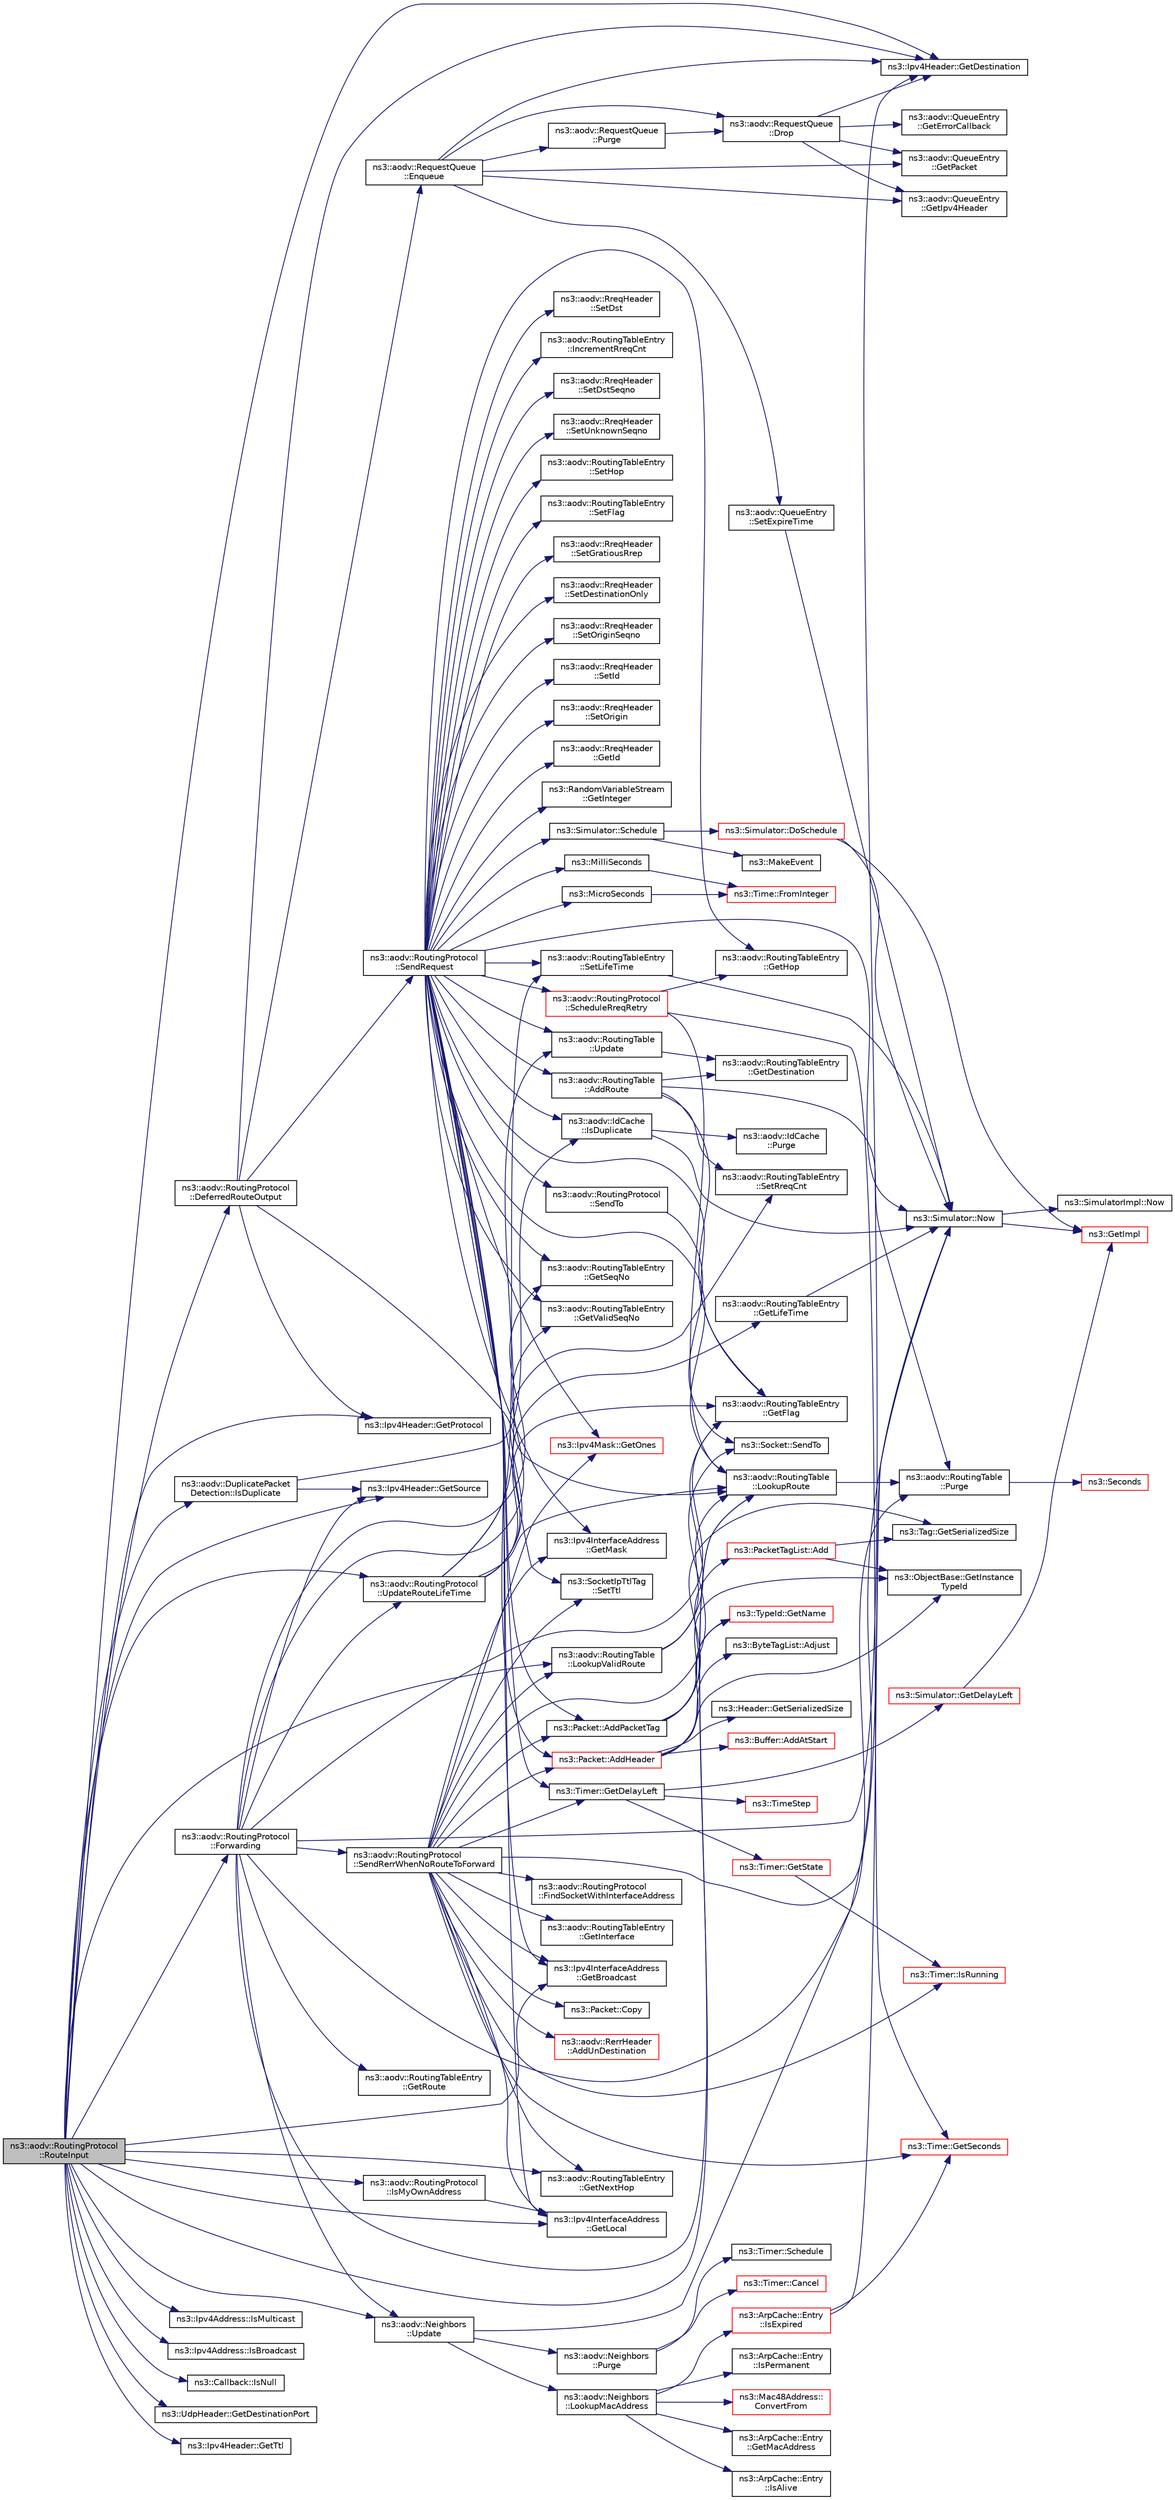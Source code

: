 digraph "ns3::aodv::RoutingProtocol::RouteInput"
{
  edge [fontname="Helvetica",fontsize="10",labelfontname="Helvetica",labelfontsize="10"];
  node [fontname="Helvetica",fontsize="10",shape=record];
  rankdir="LR";
  Node1 [label="ns3::aodv::RoutingProtocol\l::RouteInput",height=0.2,width=0.4,color="black", fillcolor="grey75", style="filled", fontcolor="black"];
  Node1 -> Node2 [color="midnightblue",fontsize="10",style="solid"];
  Node2 [label="ns3::Ipv4Header::GetDestination",height=0.2,width=0.4,color="black", fillcolor="white", style="filled",URL="$d9/df1/classns3_1_1Ipv4Header.html#a6723c42237bab47f74dd3a0123a9c6d1"];
  Node1 -> Node3 [color="midnightblue",fontsize="10",style="solid"];
  Node3 [label="ns3::Ipv4Header::GetSource",height=0.2,width=0.4,color="black", fillcolor="white", style="filled",URL="$d9/df1/classns3_1_1Ipv4Header.html#a350174921bb065f8f0e580d8b1dd4433"];
  Node1 -> Node4 [color="midnightblue",fontsize="10",style="solid"];
  Node4 [label="ns3::aodv::RoutingProtocol\l::DeferredRouteOutput",height=0.2,width=0.4,color="black", fillcolor="white", style="filled",URL="$db/dd0/classns3_1_1aodv_1_1RoutingProtocol.html#a3e53873fd2f4dad41aeba24b9a16ce48",tooltip="Queue packet and send route request. "];
  Node4 -> Node5 [color="midnightblue",fontsize="10",style="solid"];
  Node5 [label="ns3::aodv::RequestQueue\l::Enqueue",height=0.2,width=0.4,color="black", fillcolor="white", style="filled",URL="$d9/dc0/classns3_1_1aodv_1_1RequestQueue.html#ac48ac1f8e19e35f239176e1f3ff038ec",tooltip="Push entry in queue, if there is no entry with the same packet and destination address in queue..."];
  Node5 -> Node6 [color="midnightblue",fontsize="10",style="solid"];
  Node6 [label="ns3::aodv::RequestQueue\l::Purge",height=0.2,width=0.4,color="black", fillcolor="white", style="filled",URL="$d9/dc0/classns3_1_1aodv_1_1RequestQueue.html#a6ed74cff072d572de14a87a5aaef2831",tooltip="Remove all expired entries. "];
  Node6 -> Node7 [color="midnightblue",fontsize="10",style="solid"];
  Node7 [label="ns3::aodv::RequestQueue\l::Drop",height=0.2,width=0.4,color="black", fillcolor="white", style="filled",URL="$d9/dc0/classns3_1_1aodv_1_1RequestQueue.html#af39cbe0d1f9ed4cbe14355b6a3b594e6",tooltip="Notify that packet is dropped from queue by timeout. "];
  Node7 -> Node8 [color="midnightblue",fontsize="10",style="solid"];
  Node8 [label="ns3::aodv::QueueEntry\l::GetPacket",height=0.2,width=0.4,color="black", fillcolor="white", style="filled",URL="$df/da1/classns3_1_1aodv_1_1QueueEntry.html#a2c36e5c3017c7fba3c695e08fd681497"];
  Node7 -> Node9 [color="midnightblue",fontsize="10",style="solid"];
  Node9 [label="ns3::aodv::QueueEntry\l::GetIpv4Header",height=0.2,width=0.4,color="black", fillcolor="white", style="filled",URL="$df/da1/classns3_1_1aodv_1_1QueueEntry.html#a0ec60aa6b1d7c7835bafc664da7efb12"];
  Node7 -> Node2 [color="midnightblue",fontsize="10",style="solid"];
  Node7 -> Node10 [color="midnightblue",fontsize="10",style="solid"];
  Node10 [label="ns3::aodv::QueueEntry\l::GetErrorCallback",height=0.2,width=0.4,color="black", fillcolor="white", style="filled",URL="$df/da1/classns3_1_1aodv_1_1QueueEntry.html#a2ec684a0c90d33969d549a52cd434e59"];
  Node5 -> Node8 [color="midnightblue",fontsize="10",style="solid"];
  Node5 -> Node9 [color="midnightblue",fontsize="10",style="solid"];
  Node5 -> Node2 [color="midnightblue",fontsize="10",style="solid"];
  Node5 -> Node11 [color="midnightblue",fontsize="10",style="solid"];
  Node11 [label="ns3::aodv::QueueEntry\l::SetExpireTime",height=0.2,width=0.4,color="black", fillcolor="white", style="filled",URL="$df/da1/classns3_1_1aodv_1_1QueueEntry.html#aa1837744c201bb1c76532ac6b8c916e8"];
  Node11 -> Node12 [color="midnightblue",fontsize="10",style="solid"];
  Node12 [label="ns3::Simulator::Now",height=0.2,width=0.4,color="black", fillcolor="white", style="filled",URL="$d7/deb/classns3_1_1Simulator.html#ac3178fa975b419f7875e7105be122800"];
  Node12 -> Node13 [color="midnightblue",fontsize="10",style="solid"];
  Node13 [label="ns3::GetImpl",height=0.2,width=0.4,color="red", fillcolor="white", style="filled",URL="$d4/d8b/group__simulator.html#ga42eb4eddad41528d4d99794a3dae3fd0",tooltip="Get the SimulatorImpl singleton. "];
  Node12 -> Node14 [color="midnightblue",fontsize="10",style="solid"];
  Node14 [label="ns3::SimulatorImpl::Now",height=0.2,width=0.4,color="black", fillcolor="white", style="filled",URL="$d2/d19/classns3_1_1SimulatorImpl.html#aa516c50060846adc6fd316e83ef0797c"];
  Node5 -> Node7 [color="midnightblue",fontsize="10",style="solid"];
  Node4 -> Node15 [color="midnightblue",fontsize="10",style="solid"];
  Node15 [label="ns3::Ipv4Header::GetProtocol",height=0.2,width=0.4,color="black", fillcolor="white", style="filled",URL="$d9/df1/classns3_1_1Ipv4Header.html#a0d1e98db7295b31e301552155de24a91"];
  Node4 -> Node16 [color="midnightblue",fontsize="10",style="solid"];
  Node16 [label="ns3::aodv::RoutingTable\l::LookupRoute",height=0.2,width=0.4,color="black", fillcolor="white", style="filled",URL="$de/d42/classns3_1_1aodv_1_1RoutingTable.html#a90cbc8a2c65cd68ccdaf768fcbb5d723"];
  Node16 -> Node17 [color="midnightblue",fontsize="10",style="solid"];
  Node17 [label="ns3::aodv::RoutingTable\l::Purge",height=0.2,width=0.4,color="black", fillcolor="white", style="filled",URL="$de/d42/classns3_1_1aodv_1_1RoutingTable.html#a2d0250f231e06733c06a43f5ec6a310b",tooltip="Delete all outdated entries and invalidate valid entry if Lifetime is expired. "];
  Node17 -> Node18 [color="midnightblue",fontsize="10",style="solid"];
  Node18 [label="ns3::Seconds",height=0.2,width=0.4,color="red", fillcolor="white", style="filled",URL="$d1/dec/group__timecivil.html#ga33c34b816f8ff6628e33d5c8e9713b9e"];
  Node4 -> Node2 [color="midnightblue",fontsize="10",style="solid"];
  Node4 -> Node19 [color="midnightblue",fontsize="10",style="solid"];
  Node19 [label="ns3::aodv::RoutingProtocol\l::SendRequest",height=0.2,width=0.4,color="black", fillcolor="white", style="filled",URL="$db/dd0/classns3_1_1aodv_1_1RoutingProtocol.html#a483f8df4d7855b2a71e506f665ca0828",tooltip="Send RREQ. "];
  Node19 -> Node20 [color="midnightblue",fontsize="10",style="solid"];
  Node20 [label="ns3::Simulator::Schedule",height=0.2,width=0.4,color="black", fillcolor="white", style="filled",URL="$d7/deb/classns3_1_1Simulator.html#a671882c894a08af4a5e91181bf1eec13"];
  Node20 -> Node21 [color="midnightblue",fontsize="10",style="solid"];
  Node21 [label="ns3::Simulator::DoSchedule",height=0.2,width=0.4,color="red", fillcolor="white", style="filled",URL="$d7/deb/classns3_1_1Simulator.html#a47af23973938819bdc89cb2807e09ed5"];
  Node21 -> Node12 [color="midnightblue",fontsize="10",style="solid"];
  Node21 -> Node13 [color="midnightblue",fontsize="10",style="solid"];
  Node20 -> Node22 [color="midnightblue",fontsize="10",style="solid"];
  Node22 [label="ns3::MakeEvent",height=0.2,width=0.4,color="black", fillcolor="white", style="filled",URL="$d0/dac/group__makeeventfnptr.html#ga289a28a2497c18a9bd299e5e2014094b"];
  Node19 -> Node23 [color="midnightblue",fontsize="10",style="solid"];
  Node23 [label="ns3::Timer::GetDelayLeft",height=0.2,width=0.4,color="black", fillcolor="white", style="filled",URL="$d0/d3e/classns3_1_1Timer.html#a0dc288dd3de21a524d088fc8a5a14a73"];
  Node23 -> Node24 [color="midnightblue",fontsize="10",style="solid"];
  Node24 [label="ns3::Timer::GetState",height=0.2,width=0.4,color="red", fillcolor="white", style="filled",URL="$d0/d3e/classns3_1_1Timer.html#ad8dbc96d811f55126b76de228d260eab"];
  Node24 -> Node25 [color="midnightblue",fontsize="10",style="solid"];
  Node25 [label="ns3::Timer::IsRunning",height=0.2,width=0.4,color="red", fillcolor="white", style="filled",URL="$d0/d3e/classns3_1_1Timer.html#addbc6c740f21ddeb6ad358557962b24c"];
  Node23 -> Node26 [color="midnightblue",fontsize="10",style="solid"];
  Node26 [label="ns3::Simulator::GetDelayLeft",height=0.2,width=0.4,color="red", fillcolor="white", style="filled",URL="$d7/deb/classns3_1_1Simulator.html#af2c7b4285454aa5062bd2df2bb7a7ab9"];
  Node26 -> Node13 [color="midnightblue",fontsize="10",style="solid"];
  Node23 -> Node27 [color="midnightblue",fontsize="10",style="solid"];
  Node27 [label="ns3::TimeStep",height=0.2,width=0.4,color="red", fillcolor="white", style="filled",URL="$d9/d7d/group__time.html#ga464a3c1cbb458c6c3ed3bd5ce9506758"];
  Node19 -> Node28 [color="midnightblue",fontsize="10",style="solid"];
  Node28 [label="ns3::MicroSeconds",height=0.2,width=0.4,color="black", fillcolor="white", style="filled",URL="$d1/dec/group__timecivil.html#ga17465a639c8d1464e76538afdd78a9f0"];
  Node28 -> Node29 [color="midnightblue",fontsize="10",style="solid"];
  Node29 [label="ns3::Time::FromInteger",height=0.2,width=0.4,color="red", fillcolor="white", style="filled",URL="$dc/d04/classns3_1_1Time.html#a3e742c67b2764e75ff95f9b754d43fe9"];
  Node19 -> Node30 [color="midnightblue",fontsize="10",style="solid"];
  Node30 [label="ns3::aodv::RreqHeader\l::SetDst",height=0.2,width=0.4,color="black", fillcolor="white", style="filled",URL="$db/d7d/classns3_1_1aodv_1_1RreqHeader.html#a015ab18a9dc655771f5b92b70bb2b0af"];
  Node19 -> Node16 [color="midnightblue",fontsize="10",style="solid"];
  Node19 -> Node31 [color="midnightblue",fontsize="10",style="solid"];
  Node31 [label="ns3::aodv::RoutingTableEntry\l::GetFlag",height=0.2,width=0.4,color="black", fillcolor="white", style="filled",URL="$d7/d69/classns3_1_1aodv_1_1RoutingTableEntry.html#a429dbfa568c5ac608ee60933e51e0f01"];
  Node19 -> Node32 [color="midnightblue",fontsize="10",style="solid"];
  Node32 [label="ns3::aodv::RoutingTableEntry\l::GetHop",height=0.2,width=0.4,color="black", fillcolor="white", style="filled",URL="$d7/d69/classns3_1_1aodv_1_1RoutingTableEntry.html#a8c4e55fd6d92de9877c38a1db218703f"];
  Node19 -> Node33 [color="midnightblue",fontsize="10",style="solid"];
  Node33 [label="ns3::aodv::RoutingTableEntry\l::IncrementRreqCnt",height=0.2,width=0.4,color="black", fillcolor="white", style="filled",URL="$d7/d69/classns3_1_1aodv_1_1RoutingTableEntry.html#a74410d49e8da4e9a3d2ca137fcfdc139"];
  Node19 -> Node34 [color="midnightblue",fontsize="10",style="solid"];
  Node34 [label="ns3::aodv::RoutingTableEntry\l::GetValidSeqNo",height=0.2,width=0.4,color="black", fillcolor="white", style="filled",URL="$d7/d69/classns3_1_1aodv_1_1RoutingTableEntry.html#af6c15a02352471b997e3f71fee302cd7"];
  Node19 -> Node35 [color="midnightblue",fontsize="10",style="solid"];
  Node35 [label="ns3::aodv::RreqHeader\l::SetDstSeqno",height=0.2,width=0.4,color="black", fillcolor="white", style="filled",URL="$db/d7d/classns3_1_1aodv_1_1RreqHeader.html#a935c5766e595db907bdb536b4c5702bb"];
  Node19 -> Node36 [color="midnightblue",fontsize="10",style="solid"];
  Node36 [label="ns3::aodv::RoutingTableEntry\l::GetSeqNo",height=0.2,width=0.4,color="black", fillcolor="white", style="filled",URL="$d7/d69/classns3_1_1aodv_1_1RoutingTableEntry.html#af6ea4a33c13d61677073335a2e58ca23"];
  Node19 -> Node37 [color="midnightblue",fontsize="10",style="solid"];
  Node37 [label="ns3::aodv::RreqHeader\l::SetUnknownSeqno",height=0.2,width=0.4,color="black", fillcolor="white", style="filled",URL="$db/d7d/classns3_1_1aodv_1_1RreqHeader.html#a44965513d62ea1b0fa4cd0fa7d909051"];
  Node19 -> Node38 [color="midnightblue",fontsize="10",style="solid"];
  Node38 [label="ns3::aodv::RoutingTableEntry\l::SetHop",height=0.2,width=0.4,color="black", fillcolor="white", style="filled",URL="$d7/d69/classns3_1_1aodv_1_1RoutingTableEntry.html#a0a7c886ad6f75f5f90fd642c866346b9"];
  Node19 -> Node39 [color="midnightblue",fontsize="10",style="solid"];
  Node39 [label="ns3::aodv::RoutingTableEntry\l::SetFlag",height=0.2,width=0.4,color="black", fillcolor="white", style="filled",URL="$d7/d69/classns3_1_1aodv_1_1RoutingTableEntry.html#aedae6828855a77add2776428ce7ce524"];
  Node19 -> Node40 [color="midnightblue",fontsize="10",style="solid"];
  Node40 [label="ns3::aodv::RoutingTableEntry\l::SetLifeTime",height=0.2,width=0.4,color="black", fillcolor="white", style="filled",URL="$d7/d69/classns3_1_1aodv_1_1RoutingTableEntry.html#a4ae3e687225c45915155b4e7f0f76b53"];
  Node40 -> Node12 [color="midnightblue",fontsize="10",style="solid"];
  Node19 -> Node41 [color="midnightblue",fontsize="10",style="solid"];
  Node41 [label="ns3::aodv::RoutingTable\l::Update",height=0.2,width=0.4,color="black", fillcolor="white", style="filled",URL="$de/d42/classns3_1_1aodv_1_1RoutingTable.html#a39fb5335110164f4c1b97682a3812dc1",tooltip="Update routing table. "];
  Node41 -> Node42 [color="midnightblue",fontsize="10",style="solid"];
  Node42 [label="ns3::aodv::RoutingTableEntry\l::GetDestination",height=0.2,width=0.4,color="black", fillcolor="white", style="filled",URL="$d7/d69/classns3_1_1aodv_1_1RoutingTableEntry.html#a5c60045f334605d2227164298ea19393"];
  Node19 -> Node43 [color="midnightblue",fontsize="10",style="solid"];
  Node43 [label="ns3::aodv::RoutingTable\l::AddRoute",height=0.2,width=0.4,color="black", fillcolor="white", style="filled",URL="$de/d42/classns3_1_1aodv_1_1RoutingTable.html#a579e562e38e67d510de1ff2c87806c76"];
  Node43 -> Node17 [color="midnightblue",fontsize="10",style="solid"];
  Node43 -> Node31 [color="midnightblue",fontsize="10",style="solid"];
  Node43 -> Node44 [color="midnightblue",fontsize="10",style="solid"];
  Node44 [label="ns3::aodv::RoutingTableEntry\l::SetRreqCnt",height=0.2,width=0.4,color="black", fillcolor="white", style="filled",URL="$d7/d69/classns3_1_1aodv_1_1RoutingTableEntry.html#a804958de54616b74ed7f3fe83de05340"];
  Node43 -> Node42 [color="midnightblue",fontsize="10",style="solid"];
  Node19 -> Node45 [color="midnightblue",fontsize="10",style="solid"];
  Node45 [label="ns3::aodv::RreqHeader\l::SetGratiousRrep",height=0.2,width=0.4,color="black", fillcolor="white", style="filled",URL="$db/d7d/classns3_1_1aodv_1_1RreqHeader.html#aefcd57fe26873d90a1d7bd2540ac75a5"];
  Node19 -> Node46 [color="midnightblue",fontsize="10",style="solid"];
  Node46 [label="ns3::aodv::RreqHeader\l::SetDestinationOnly",height=0.2,width=0.4,color="black", fillcolor="white", style="filled",URL="$db/d7d/classns3_1_1aodv_1_1RreqHeader.html#a643bbf6f8ebd0f7ce05228f494356a25"];
  Node19 -> Node47 [color="midnightblue",fontsize="10",style="solid"];
  Node47 [label="ns3::aodv::RreqHeader\l::SetOriginSeqno",height=0.2,width=0.4,color="black", fillcolor="white", style="filled",URL="$db/d7d/classns3_1_1aodv_1_1RreqHeader.html#acd4b6ef402f362bea06b493225f89da0"];
  Node19 -> Node48 [color="midnightblue",fontsize="10",style="solid"];
  Node48 [label="ns3::aodv::RreqHeader\l::SetId",height=0.2,width=0.4,color="black", fillcolor="white", style="filled",URL="$db/d7d/classns3_1_1aodv_1_1RreqHeader.html#a1d7752e07c61cf2864d47d216f33c5a6"];
  Node19 -> Node49 [color="midnightblue",fontsize="10",style="solid"];
  Node49 [label="ns3::aodv::RreqHeader\l::SetOrigin",height=0.2,width=0.4,color="black", fillcolor="white", style="filled",URL="$db/d7d/classns3_1_1aodv_1_1RreqHeader.html#af737467e3033b8e720b76e58e64a9251"];
  Node19 -> Node50 [color="midnightblue",fontsize="10",style="solid"];
  Node50 [label="ns3::Ipv4InterfaceAddress\l::GetLocal",height=0.2,width=0.4,color="black", fillcolor="white", style="filled",URL="$d4/d16/classns3_1_1Ipv4InterfaceAddress.html#a716a425049f48b9fe6e38868b1f413f6",tooltip="Get the local address. "];
  Node19 -> Node51 [color="midnightblue",fontsize="10",style="solid"];
  Node51 [label="ns3::aodv::IdCache\l::IsDuplicate",height=0.2,width=0.4,color="black", fillcolor="white", style="filled",URL="$d4/d92/classns3_1_1aodv_1_1IdCache.html#a6f32458e4f47ab3d977d8c81742b172c",tooltip="Check that entry (addr, id) exists in cache. Add entry, if it doesn&#39;t exist. "];
  Node51 -> Node52 [color="midnightblue",fontsize="10",style="solid"];
  Node52 [label="ns3::aodv::IdCache\l::Purge",height=0.2,width=0.4,color="black", fillcolor="white", style="filled",URL="$d4/d92/classns3_1_1aodv_1_1IdCache.html#a1f483148a0a0b5bc3a3fefb231af9635",tooltip="Remove all expired entries. "];
  Node51 -> Node12 [color="midnightblue",fontsize="10",style="solid"];
  Node19 -> Node53 [color="midnightblue",fontsize="10",style="solid"];
  Node53 [label="ns3::SocketIpTtlTag\l::SetTtl",height=0.2,width=0.4,color="black", fillcolor="white", style="filled",URL="$df/db8/classns3_1_1SocketIpTtlTag.html#a48f236b4dde3533b9ab16372cf6c5237",tooltip="Set the tag&#39;s TTL. "];
  Node19 -> Node54 [color="midnightblue",fontsize="10",style="solid"];
  Node54 [label="ns3::Packet::AddPacketTag",height=0.2,width=0.4,color="black", fillcolor="white", style="filled",URL="$dd/d7a/classns3_1_1Packet.html#a7400b8655852f5271c5957250d0141af",tooltip="Add a packet tag. "];
  Node54 -> Node55 [color="midnightblue",fontsize="10",style="solid"];
  Node55 [label="ns3::ObjectBase::GetInstance\lTypeId",height=0.2,width=0.4,color="black", fillcolor="white", style="filled",URL="$d2/dac/classns3_1_1ObjectBase.html#abe5b43a6f5b99a92a4c3122db31f06fb"];
  Node54 -> Node56 [color="midnightblue",fontsize="10",style="solid"];
  Node56 [label="ns3::TypeId::GetName",height=0.2,width=0.4,color="red", fillcolor="white", style="filled",URL="$d6/d11/classns3_1_1TypeId.html#aa3c41c79ae428b3cb396a9c6bb3ef314"];
  Node54 -> Node57 [color="midnightblue",fontsize="10",style="solid"];
  Node57 [label="ns3::Tag::GetSerializedSize",height=0.2,width=0.4,color="black", fillcolor="white", style="filled",URL="$d0/d79/classns3_1_1Tag.html#a01c8efdea943fd8cce2ef5d4d67eefa6"];
  Node54 -> Node58 [color="midnightblue",fontsize="10",style="solid"];
  Node58 [label="ns3::PacketTagList::Add",height=0.2,width=0.4,color="red", fillcolor="white", style="filled",URL="$dd/d19/classns3_1_1PacketTagList.html#a37f008b6f336f3ac6232d558b93e8a6e"];
  Node58 -> Node55 [color="midnightblue",fontsize="10",style="solid"];
  Node58 -> Node57 [color="midnightblue",fontsize="10",style="solid"];
  Node19 -> Node59 [color="midnightblue",fontsize="10",style="solid"];
  Node59 [label="ns3::Packet::AddHeader",height=0.2,width=0.4,color="red", fillcolor="white", style="filled",URL="$dd/d7a/classns3_1_1Packet.html#a465108c595a0bc592095cbcab1832ed8",tooltip="Add header to this packet. "];
  Node59 -> Node60 [color="midnightblue",fontsize="10",style="solid"];
  Node60 [label="ns3::Header::GetSerializedSize",height=0.2,width=0.4,color="black", fillcolor="white", style="filled",URL="$d6/dae/classns3_1_1Header.html#a6ef0497eabc1b1fb0ad42738eb73f934"];
  Node59 -> Node55 [color="midnightblue",fontsize="10",style="solid"];
  Node59 -> Node56 [color="midnightblue",fontsize="10",style="solid"];
  Node59 -> Node61 [color="midnightblue",fontsize="10",style="solid"];
  Node61 [label="ns3::Buffer::AddAtStart",height=0.2,width=0.4,color="red", fillcolor="white", style="filled",URL="$da/d85/classns3_1_1Buffer.html#a8abd8164c3671d3dadc98fc66fade7b1"];
  Node59 -> Node62 [color="midnightblue",fontsize="10",style="solid"];
  Node62 [label="ns3::ByteTagList::Adjust",height=0.2,width=0.4,color="black", fillcolor="white", style="filled",URL="$dd/d64/classns3_1_1ByteTagList.html#a1fec06d7e6daaf8039cf2a148e4090f2"];
  Node19 -> Node63 [color="midnightblue",fontsize="10",style="solid"];
  Node63 [label="ns3::Ipv4InterfaceAddress\l::GetMask",height=0.2,width=0.4,color="black", fillcolor="white", style="filled",URL="$d4/d16/classns3_1_1Ipv4InterfaceAddress.html#a6b854be0dc6cd68dacaea8b8037cbc62",tooltip="Get the network mask. "];
  Node19 -> Node64 [color="midnightblue",fontsize="10",style="solid"];
  Node64 [label="ns3::Ipv4Mask::GetOnes",height=0.2,width=0.4,color="red", fillcolor="white", style="filled",URL="$d5/df8/classns3_1_1Ipv4Mask.html#af712cbdf28c039025d4aa45fa7e243dd"];
  Node19 -> Node65 [color="midnightblue",fontsize="10",style="solid"];
  Node65 [label="ns3::Ipv4InterfaceAddress\l::GetBroadcast",height=0.2,width=0.4,color="black", fillcolor="white", style="filled",URL="$d4/d16/classns3_1_1Ipv4InterfaceAddress.html#aefd7b853e207b6776669bc3bcc2f3d72",tooltip="Get the broadcast address. "];
  Node19 -> Node66 [color="midnightblue",fontsize="10",style="solid"];
  Node66 [label="ns3::aodv::RreqHeader\l::GetId",height=0.2,width=0.4,color="black", fillcolor="white", style="filled",URL="$db/d7d/classns3_1_1aodv_1_1RreqHeader.html#ab5da9d295221e33c81fcee3b2f4f7534"];
  Node19 -> Node12 [color="midnightblue",fontsize="10",style="solid"];
  Node19 -> Node67 [color="midnightblue",fontsize="10",style="solid"];
  Node67 [label="ns3::MilliSeconds",height=0.2,width=0.4,color="black", fillcolor="white", style="filled",URL="$d1/dec/group__timecivil.html#gaf26127cf4571146b83a92ee18679c7a9"];
  Node67 -> Node29 [color="midnightblue",fontsize="10",style="solid"];
  Node19 -> Node68 [color="midnightblue",fontsize="10",style="solid"];
  Node68 [label="ns3::RandomVariableStream\l::GetInteger",height=0.2,width=0.4,color="black", fillcolor="white", style="filled",URL="$dc/daa/classns3_1_1RandomVariableStream.html#a66cd94e6305ce7f000f1a9ff0fcb9aef",tooltip="Get the next random value as an integer drawn from the distribution. "];
  Node19 -> Node69 [color="midnightblue",fontsize="10",style="solid"];
  Node69 [label="ns3::aodv::RoutingProtocol\l::SendTo",height=0.2,width=0.4,color="black", fillcolor="white", style="filled",URL="$db/dd0/classns3_1_1aodv_1_1RoutingProtocol.html#a41daaba7b2254917daa563575572c1ed"];
  Node69 -> Node70 [color="midnightblue",fontsize="10",style="solid"];
  Node70 [label="ns3::Socket::SendTo",height=0.2,width=0.4,color="black", fillcolor="white", style="filled",URL="$d9/df2/classns3_1_1Socket.html#af898fce6a58e0dbba23c1c6de1d4220e",tooltip="Send data to a specified peer. "];
  Node19 -> Node71 [color="midnightblue",fontsize="10",style="solid"];
  Node71 [label="ns3::aodv::RoutingProtocol\l::ScheduleRreqRetry",height=0.2,width=0.4,color="red", fillcolor="white", style="filled",URL="$db/dd0/classns3_1_1aodv_1_1RoutingProtocol.html#a85e17b36131d0582099347a4379bef11"];
  Node71 -> Node16 [color="midnightblue",fontsize="10",style="solid"];
  Node71 -> Node32 [color="midnightblue",fontsize="10",style="solid"];
  Node71 -> Node72 [color="midnightblue",fontsize="10",style="solid"];
  Node72 [label="ns3::Time::GetSeconds",height=0.2,width=0.4,color="red", fillcolor="white", style="filled",URL="$dc/d04/classns3_1_1Time.html#a8f20d5c3b0902d7b4320982f340b57c8"];
  Node1 -> Node73 [color="midnightblue",fontsize="10",style="solid"];
  Node73 [label="ns3::aodv::RoutingProtocol\l::IsMyOwnAddress",height=0.2,width=0.4,color="black", fillcolor="white", style="filled",URL="$db/dd0/classns3_1_1aodv_1_1RoutingProtocol.html#a822621de276958cf1d22fb3be536bb49",tooltip="Check that packet is send from own interface. "];
  Node73 -> Node50 [color="midnightblue",fontsize="10",style="solid"];
  Node1 -> Node74 [color="midnightblue",fontsize="10",style="solid"];
  Node74 [label="ns3::Ipv4Address::IsMulticast",height=0.2,width=0.4,color="black", fillcolor="white", style="filled",URL="$de/d55/classns3_1_1Ipv4Address.html#a7dac4e93c61099b55ba711b137e31c77"];
  Node1 -> Node50 [color="midnightblue",fontsize="10",style="solid"];
  Node1 -> Node65 [color="midnightblue",fontsize="10",style="solid"];
  Node1 -> Node75 [color="midnightblue",fontsize="10",style="solid"];
  Node75 [label="ns3::Ipv4Address::IsBroadcast",height=0.2,width=0.4,color="black", fillcolor="white", style="filled",URL="$de/d55/classns3_1_1Ipv4Address.html#acff8d940bf4cc9282cf67c75eb9d777f"];
  Node1 -> Node76 [color="midnightblue",fontsize="10",style="solid"];
  Node76 [label="ns3::aodv::DuplicatePacket\lDetection::IsDuplicate",height=0.2,width=0.4,color="black", fillcolor="white", style="filled",URL="$db/d85/classns3_1_1aodv_1_1DuplicatePacketDetection.html#a997ef453692de951dad7485215985a6b",tooltip="Check that the packet is duplicated. If not, save information about this packet. "];
  Node76 -> Node51 [color="midnightblue",fontsize="10",style="solid"];
  Node76 -> Node3 [color="midnightblue",fontsize="10",style="solid"];
  Node1 -> Node77 [color="midnightblue",fontsize="10",style="solid"];
  Node77 [label="ns3::aodv::RoutingProtocol\l::UpdateRouteLifeTime",height=0.2,width=0.4,color="black", fillcolor="white", style="filled",URL="$db/dd0/classns3_1_1aodv_1_1RoutingProtocol.html#a204c68e4ce5aa8dc799f9fd039f8cbc7"];
  Node77 -> Node16 [color="midnightblue",fontsize="10",style="solid"];
  Node77 -> Node31 [color="midnightblue",fontsize="10",style="solid"];
  Node77 -> Node44 [color="midnightblue",fontsize="10",style="solid"];
  Node77 -> Node40 [color="midnightblue",fontsize="10",style="solid"];
  Node77 -> Node78 [color="midnightblue",fontsize="10",style="solid"];
  Node78 [label="ns3::aodv::RoutingTableEntry\l::GetLifeTime",height=0.2,width=0.4,color="black", fillcolor="white", style="filled",URL="$d7/d69/classns3_1_1aodv_1_1RoutingTableEntry.html#a342145eb4c5e8300a3895028f7915a74"];
  Node78 -> Node12 [color="midnightblue",fontsize="10",style="solid"];
  Node77 -> Node41 [color="midnightblue",fontsize="10",style="solid"];
  Node1 -> Node79 [color="midnightblue",fontsize="10",style="solid"];
  Node79 [label="ns3::Callback::IsNull",height=0.2,width=0.4,color="black", fillcolor="white", style="filled",URL="$d1/d48/classns3_1_1Callback.html#aa8e27826badbf37f84763f36f70d9b54"];
  Node1 -> Node15 [color="midnightblue",fontsize="10",style="solid"];
  Node1 -> Node80 [color="midnightblue",fontsize="10",style="solid"];
  Node80 [label="ns3::UdpHeader::GetDestinationPort",height=0.2,width=0.4,color="black", fillcolor="white", style="filled",URL="$d3/dc4/classns3_1_1UdpHeader.html#ab49d614fd7809513ad1962a34f444dd3"];
  Node1 -> Node81 [color="midnightblue",fontsize="10",style="solid"];
  Node81 [label="ns3::Ipv4Header::GetTtl",height=0.2,width=0.4,color="black", fillcolor="white", style="filled",URL="$d9/df1/classns3_1_1Ipv4Header.html#a7ca7a17f9749f92d65bb5e9d25972a53"];
  Node1 -> Node16 [color="midnightblue",fontsize="10",style="solid"];
  Node1 -> Node82 [color="midnightblue",fontsize="10",style="solid"];
  Node82 [label="ns3::aodv::RoutingTable\l::LookupValidRoute",height=0.2,width=0.4,color="black", fillcolor="white", style="filled",URL="$de/d42/classns3_1_1aodv_1_1RoutingTable.html#a2ca8c3757223d681d4cc39e2028fa7ad",tooltip="Lookup route in VALID state. "];
  Node82 -> Node16 [color="midnightblue",fontsize="10",style="solid"];
  Node82 -> Node31 [color="midnightblue",fontsize="10",style="solid"];
  Node1 -> Node83 [color="midnightblue",fontsize="10",style="solid"];
  Node83 [label="ns3::aodv::RoutingTableEntry\l::GetNextHop",height=0.2,width=0.4,color="black", fillcolor="white", style="filled",URL="$d7/d69/classns3_1_1aodv_1_1RoutingTableEntry.html#a30d4b91dbd680186cbbebe59e3beb98e"];
  Node1 -> Node84 [color="midnightblue",fontsize="10",style="solid"];
  Node84 [label="ns3::aodv::Neighbors\l::Update",height=0.2,width=0.4,color="black", fillcolor="white", style="filled",URL="$d7/d21/classns3_1_1aodv_1_1Neighbors.html#a88577f05c06fbff8cf9ed281e9077f6e",tooltip="Update expire time for entry with address addr, if it exists, else add new entry. ..."];
  Node84 -> Node12 [color="midnightblue",fontsize="10",style="solid"];
  Node84 -> Node85 [color="midnightblue",fontsize="10",style="solid"];
  Node85 [label="ns3::aodv::Neighbors\l::LookupMacAddress",height=0.2,width=0.4,color="black", fillcolor="white", style="filled",URL="$d7/d21/classns3_1_1aodv_1_1Neighbors.html#a0cbe6baaf85a2f8664806dc56f782c63",tooltip="Find MAC address by IP using list of ARP caches. "];
  Node85 -> Node86 [color="midnightblue",fontsize="10",style="solid"];
  Node86 [label="ns3::ArpCache::Entry\l::IsAlive",height=0.2,width=0.4,color="black", fillcolor="white", style="filled",URL="$d9/d44/classns3_1_1ArpCache_1_1Entry.html#a48ddb408308298816e78708fc75b014b"];
  Node85 -> Node87 [color="midnightblue",fontsize="10",style="solid"];
  Node87 [label="ns3::ArpCache::Entry\l::IsPermanent",height=0.2,width=0.4,color="black", fillcolor="white", style="filled",URL="$d9/d44/classns3_1_1ArpCache_1_1Entry.html#a97053789aac6908284deedc8510692b7"];
  Node85 -> Node88 [color="midnightblue",fontsize="10",style="solid"];
  Node88 [label="ns3::ArpCache::Entry\l::IsExpired",height=0.2,width=0.4,color="red", fillcolor="white", style="filled",URL="$d9/d44/classns3_1_1ArpCache_1_1Entry.html#ae21ad77ad15e1b8e008f81f8eab30d09"];
  Node88 -> Node12 [color="midnightblue",fontsize="10",style="solid"];
  Node88 -> Node72 [color="midnightblue",fontsize="10",style="solid"];
  Node85 -> Node89 [color="midnightblue",fontsize="10",style="solid"];
  Node89 [label="ns3::Mac48Address::\lConvertFrom",height=0.2,width=0.4,color="red", fillcolor="white", style="filled",URL="$db/dee/classns3_1_1Mac48Address.html#a911ce13603a9ef837545a032b6523ae4"];
  Node85 -> Node90 [color="midnightblue",fontsize="10",style="solid"];
  Node90 [label="ns3::ArpCache::Entry\l::GetMacAddress",height=0.2,width=0.4,color="black", fillcolor="white", style="filled",URL="$d9/d44/classns3_1_1ArpCache_1_1Entry.html#a3c4d950a073eec63431071cf219d5037"];
  Node84 -> Node91 [color="midnightblue",fontsize="10",style="solid"];
  Node91 [label="ns3::aodv::Neighbors\l::Purge",height=0.2,width=0.4,color="black", fillcolor="white", style="filled",URL="$d7/d21/classns3_1_1aodv_1_1Neighbors.html#a5db1238b20a700967e21ebb3522afc5c",tooltip="Remove all expired entries. "];
  Node91 -> Node92 [color="midnightblue",fontsize="10",style="solid"];
  Node92 [label="ns3::Timer::Cancel",height=0.2,width=0.4,color="red", fillcolor="white", style="filled",URL="$d0/d3e/classns3_1_1Timer.html#ac8261489cfc3361ab869ea2387cfc841"];
  Node91 -> Node93 [color="midnightblue",fontsize="10",style="solid"];
  Node93 [label="ns3::Timer::Schedule",height=0.2,width=0.4,color="black", fillcolor="white", style="filled",URL="$d0/d3e/classns3_1_1Timer.html#ac3345d696887578f518b19f359f7f94b"];
  Node1 -> Node94 [color="midnightblue",fontsize="10",style="solid"];
  Node94 [label="ns3::aodv::RoutingProtocol\l::Forwarding",height=0.2,width=0.4,color="black", fillcolor="white", style="filled",URL="$db/dd0/classns3_1_1aodv_1_1RoutingProtocol.html#ac2a8a2aa27dacd9fec657bcb3495bed3",tooltip="If route exists and valid, forward packet. "];
  Node94 -> Node2 [color="midnightblue",fontsize="10",style="solid"];
  Node94 -> Node3 [color="midnightblue",fontsize="10",style="solid"];
  Node94 -> Node17 [color="midnightblue",fontsize="10",style="solid"];
  Node94 -> Node16 [color="midnightblue",fontsize="10",style="solid"];
  Node94 -> Node31 [color="midnightblue",fontsize="10",style="solid"];
  Node94 -> Node95 [color="midnightblue",fontsize="10",style="solid"];
  Node95 [label="ns3::aodv::RoutingTableEntry\l::GetRoute",height=0.2,width=0.4,color="black", fillcolor="white", style="filled",URL="$d7/d69/classns3_1_1aodv_1_1RoutingTableEntry.html#a5174937f6799d1240611c991c6ac7a73"];
  Node94 -> Node77 [color="midnightblue",fontsize="10",style="solid"];
  Node94 -> Node84 [color="midnightblue",fontsize="10",style="solid"];
  Node94 -> Node34 [color="midnightblue",fontsize="10",style="solid"];
  Node94 -> Node96 [color="midnightblue",fontsize="10",style="solid"];
  Node96 [label="ns3::aodv::RoutingProtocol\l::SendRerrWhenNoRouteToForward",height=0.2,width=0.4,color="black", fillcolor="white", style="filled",URL="$db/dd0/classns3_1_1aodv_1_1RoutingProtocol.html#aa8b4c8c3811348aa19e76218523796af"];
  Node96 -> Node25 [color="midnightblue",fontsize="10",style="solid"];
  Node96 -> Node12 [color="midnightblue",fontsize="10",style="solid"];
  Node96 -> Node23 [color="midnightblue",fontsize="10",style="solid"];
  Node96 -> Node72 [color="midnightblue",fontsize="10",style="solid"];
  Node96 -> Node97 [color="midnightblue",fontsize="10",style="solid"];
  Node97 [label="ns3::aodv::RerrHeader\l::AddUnDestination",height=0.2,width=0.4,color="red", fillcolor="white", style="filled",URL="$d2/df8/classns3_1_1aodv_1_1RerrHeader.html#a9cac1aabb34a05418aeca37121a0d7fe"];
  Node96 -> Node53 [color="midnightblue",fontsize="10",style="solid"];
  Node96 -> Node54 [color="midnightblue",fontsize="10",style="solid"];
  Node96 -> Node59 [color="midnightblue",fontsize="10",style="solid"];
  Node96 -> Node82 [color="midnightblue",fontsize="10",style="solid"];
  Node96 -> Node98 [color="midnightblue",fontsize="10",style="solid"];
  Node98 [label="ns3::aodv::RoutingProtocol\l::FindSocketWithInterfaceAddress",height=0.2,width=0.4,color="black", fillcolor="white", style="filled",URL="$db/dd0/classns3_1_1aodv_1_1RoutingProtocol.html#a7cebc7baa398569f432ea2521310dffe",tooltip="Find unicast socket with local interface address iface. "];
  Node96 -> Node99 [color="midnightblue",fontsize="10",style="solid"];
  Node99 [label="ns3::aodv::RoutingTableEntry\l::GetInterface",height=0.2,width=0.4,color="black", fillcolor="white", style="filled",URL="$d7/d69/classns3_1_1aodv_1_1RoutingTableEntry.html#aa7209d3b6387030fc37d7ea5beda4bd9"];
  Node96 -> Node70 [color="midnightblue",fontsize="10",style="solid"];
  Node96 -> Node83 [color="midnightblue",fontsize="10",style="solid"];
  Node96 -> Node50 [color="midnightblue",fontsize="10",style="solid"];
  Node96 -> Node63 [color="midnightblue",fontsize="10",style="solid"];
  Node96 -> Node64 [color="midnightblue",fontsize="10",style="solid"];
  Node96 -> Node65 [color="midnightblue",fontsize="10",style="solid"];
  Node96 -> Node100 [color="midnightblue",fontsize="10",style="solid"];
  Node100 [label="ns3::Packet::Copy",height=0.2,width=0.4,color="black", fillcolor="white", style="filled",URL="$dd/d7a/classns3_1_1Packet.html#a5d5c70802a5f77fc5f0001e0cfc1898b",tooltip="performs a COW copy of the packet. "];
  Node94 -> Node36 [color="midnightblue",fontsize="10",style="solid"];
}
